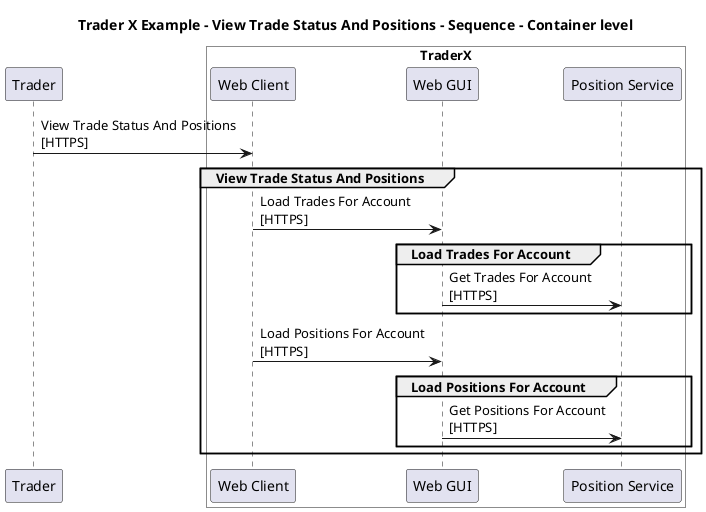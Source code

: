 @startuml

title Trader X Example - View Trade Status And Positions - Sequence - Container level

participant "Trader" as TraderXExample.Actors.Trader

box "TraderX" #White
    participant "Web Client" as TraderXExample.SoftwareSystems.TraderX.Containers.WebClient
    participant "Web GUI" as TraderXExample.SoftwareSystems.TraderX.Containers.WebGUI
    participant "Position Service" as TraderXExample.SoftwareSystems.TraderX.Containers.PositionService
end box


TraderXExample.Actors.Trader -> TraderXExample.SoftwareSystems.TraderX.Containers.WebClient : View Trade Status And Positions\n[HTTPS]
group View Trade Status And Positions
TraderXExample.SoftwareSystems.TraderX.Containers.WebClient -> TraderXExample.SoftwareSystems.TraderX.Containers.WebGUI : Load Trades For Account\n[HTTPS]
group Load Trades For Account
TraderXExample.SoftwareSystems.TraderX.Containers.WebGUI -> TraderXExample.SoftwareSystems.TraderX.Containers.PositionService : Get Trades For Account\n[HTTPS]
end
TraderXExample.SoftwareSystems.TraderX.Containers.WebClient -> TraderXExample.SoftwareSystems.TraderX.Containers.WebGUI : Load Positions For Account\n[HTTPS]
group Load Positions For Account
TraderXExample.SoftwareSystems.TraderX.Containers.WebGUI -> TraderXExample.SoftwareSystems.TraderX.Containers.PositionService : Get Positions For Account\n[HTTPS]
end
end


@enduml
